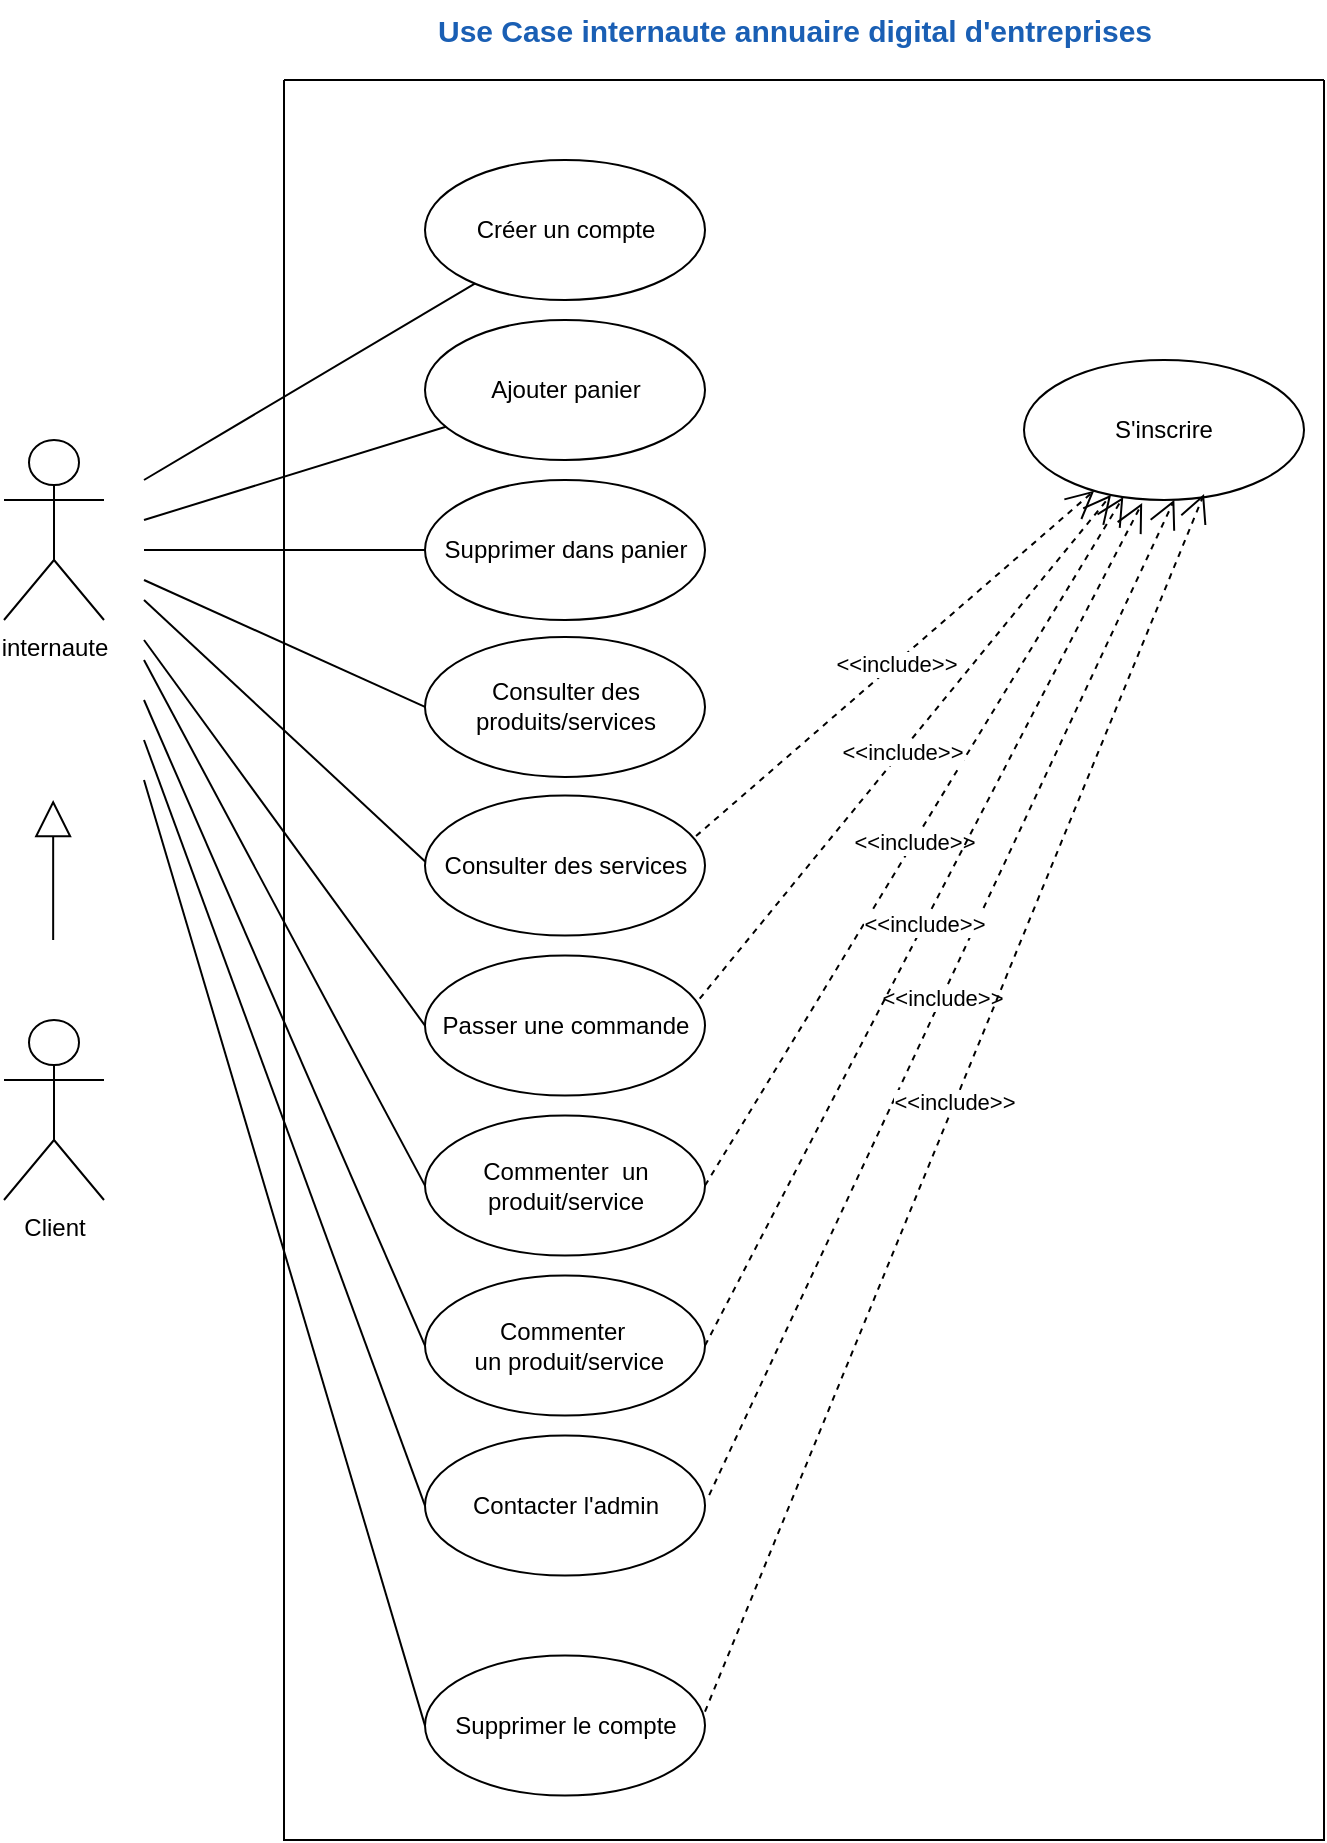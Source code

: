 <mxfile version="24.7.7">
  <diagram name="Page-1" id="bUEUwU-Q62BYzUw0XERP">
    <mxGraphModel dx="717" dy="1482" grid="1" gridSize="10" guides="1" tooltips="1" connect="1" arrows="1" fold="1" page="1" pageScale="1" pageWidth="850" pageHeight="1100" math="0" shadow="0">
      <root>
        <mxCell id="0" />
        <mxCell id="1" parent="0" />
        <mxCell id="_1SP2gPX3ro1V0lYQWk0-1" value="internaute" style="shape=umlActor;verticalLabelPosition=bottom;verticalAlign=top;html=1;outlineConnect=0;" parent="1" vertex="1">
          <mxGeometry x="50" y="180" width="50" height="90" as="geometry" />
        </mxCell>
        <mxCell id="_1SP2gPX3ro1V0lYQWk0-16" value="" style="swimlane;startSize=0;" parent="1" vertex="1">
          <mxGeometry x="190" width="520" height="880" as="geometry" />
        </mxCell>
        <mxCell id="_1SP2gPX3ro1V0lYQWk0-29" value="S&#39;inscrire" style="ellipse;whiteSpace=wrap;html=1;" parent="_1SP2gPX3ro1V0lYQWk0-16" vertex="1">
          <mxGeometry x="370" y="140" width="140" height="70" as="geometry" />
        </mxCell>
        <mxCell id="_1SP2gPX3ro1V0lYQWk0-47" value="&amp;lt;&amp;lt;include&amp;gt;&amp;gt;" style="endArrow=open;endSize=12;dashed=1;html=1;rounded=0;exitX=1;exitY=0.5;exitDx=0;exitDy=0;" parent="_1SP2gPX3ro1V0lYQWk0-16" source="_1SP2gPX3ro1V0lYQWk0-20" target="_1SP2gPX3ro1V0lYQWk0-29" edge="1">
          <mxGeometry width="160" relative="1" as="geometry">
            <mxPoint x="235" y="71.89" as="sourcePoint" />
            <mxPoint x="454.578" y="178.113" as="targetPoint" />
          </mxGeometry>
        </mxCell>
        <mxCell id="_1SP2gPX3ro1V0lYQWk0-48" value="&amp;lt;&amp;lt;include&amp;gt;&amp;gt;" style="endArrow=open;endSize=12;dashed=1;html=1;rounded=0;exitX=0.954;exitY=0.374;exitDx=0;exitDy=0;exitPerimeter=0;" parent="_1SP2gPX3ro1V0lYQWk0-16" source="_1SP2gPX3ro1V0lYQWk0-19" target="_1SP2gPX3ro1V0lYQWk0-29" edge="1">
          <mxGeometry width="160" relative="1" as="geometry">
            <mxPoint x="170" y="133.5" as="sourcePoint" />
            <mxPoint x="390" y="240" as="targetPoint" />
          </mxGeometry>
        </mxCell>
        <mxCell id="_1SP2gPX3ro1V0lYQWk0-49" value="&amp;lt;&amp;lt;include&amp;gt;&amp;gt;" style="endArrow=open;endSize=12;dashed=1;html=1;rounded=0;exitX=0.968;exitY=0.289;exitDx=0;exitDy=0;exitPerimeter=0;" parent="_1SP2gPX3ro1V0lYQWk0-16" source="_1SP2gPX3ro1V0lYQWk0-18" target="_1SP2gPX3ro1V0lYQWk0-29" edge="1">
          <mxGeometry width="160" relative="1" as="geometry">
            <mxPoint x="190" y="350" as="sourcePoint" />
            <mxPoint x="390" y="466.5" as="targetPoint" />
          </mxGeometry>
        </mxCell>
        <mxCell id="SZk2A1mEkm47gknhFR_O-5" value="Ajouter panier" style="ellipse;whiteSpace=wrap;html=1;" parent="_1SP2gPX3ro1V0lYQWk0-16" vertex="1">
          <mxGeometry x="70.5" y="120" width="140" height="70" as="geometry" />
        </mxCell>
        <mxCell id="SZk2A1mEkm47gknhFR_O-4" value="Supprimer dans panier" style="ellipse;whiteSpace=wrap;html=1;" parent="_1SP2gPX3ro1V0lYQWk0-16" vertex="1">
          <mxGeometry x="70.5" y="200" width="140" height="70" as="geometry" />
        </mxCell>
        <mxCell id="SZk2A1mEkm47gknhFR_O-1" value="Créer un compte" style="ellipse;whiteSpace=wrap;html=1;" parent="_1SP2gPX3ro1V0lYQWk0-16" vertex="1">
          <mxGeometry x="70.5" y="40" width="140" height="70" as="geometry" />
        </mxCell>
        <mxCell id="_1SP2gPX3ro1V0lYQWk0-17" value="Consulter des produits/services" style="ellipse;whiteSpace=wrap;html=1;" parent="_1SP2gPX3ro1V0lYQWk0-16" vertex="1">
          <mxGeometry x="70.5" y="278.45" width="140" height="70" as="geometry" />
        </mxCell>
        <mxCell id="_1SP2gPX3ro1V0lYQWk0-18" value="Consulter des services" style="ellipse;whiteSpace=wrap;html=1;" parent="_1SP2gPX3ro1V0lYQWk0-16" vertex="1">
          <mxGeometry x="70.5" y="357.8" width="140" height="70" as="geometry" />
        </mxCell>
        <mxCell id="_1SP2gPX3ro1V0lYQWk0-19" value="Passer une commande" style="ellipse;whiteSpace=wrap;html=1;" parent="_1SP2gPX3ro1V0lYQWk0-16" vertex="1">
          <mxGeometry x="70.5" y="437.8" width="140" height="70" as="geometry" />
        </mxCell>
        <mxCell id="_1SP2gPX3ro1V0lYQWk0-20" value="Commenter&amp;nbsp; un produit/service" style="ellipse;whiteSpace=wrap;html=1;" parent="_1SP2gPX3ro1V0lYQWk0-16" vertex="1">
          <mxGeometry x="70.5" y="517.8" width="140" height="70" as="geometry" />
        </mxCell>
        <mxCell id="_1SP2gPX3ro1V0lYQWk0-26" value="&lt;div&gt;Commenter&amp;nbsp;&lt;/div&gt;&lt;div&gt;&amp;nbsp;un produit/service&lt;/div&gt;" style="ellipse;whiteSpace=wrap;html=1;" parent="_1SP2gPX3ro1V0lYQWk0-16" vertex="1">
          <mxGeometry x="70.5" y="597.8" width="140" height="70" as="geometry" />
        </mxCell>
        <mxCell id="_1SP2gPX3ro1V0lYQWk0-27" value="Contacter l&#39;admin" style="ellipse;whiteSpace=wrap;html=1;" parent="_1SP2gPX3ro1V0lYQWk0-16" vertex="1">
          <mxGeometry x="70.5" y="677.8" width="140" height="70" as="geometry" />
        </mxCell>
        <mxCell id="_1SP2gPX3ro1V0lYQWk0-43" value="" style="endArrow=none;html=1;rounded=0;entryX=0;entryY=0.5;entryDx=0;entryDy=0;" parent="_1SP2gPX3ro1V0lYQWk0-16" edge="1">
          <mxGeometry relative="1" as="geometry">
            <mxPoint x="-70" y="310" as="sourcePoint" />
            <mxPoint x="70.5" y="632.8" as="targetPoint" />
          </mxGeometry>
        </mxCell>
        <mxCell id="_1SP2gPX3ro1V0lYQWk0-44" value="" style="endArrow=none;html=1;rounded=0;entryX=0;entryY=0.5;entryDx=0;entryDy=0;" parent="_1SP2gPX3ro1V0lYQWk0-16" edge="1">
          <mxGeometry relative="1" as="geometry">
            <mxPoint x="-70" y="330" as="sourcePoint" />
            <mxPoint x="70.5" y="712.8" as="targetPoint" />
          </mxGeometry>
        </mxCell>
        <mxCell id="_1SP2gPX3ro1V0lYQWk0-41" value="" style="endArrow=none;html=1;rounded=0;entryX=0;entryY=0.5;entryDx=0;entryDy=0;" parent="_1SP2gPX3ro1V0lYQWk0-16" edge="1">
          <mxGeometry relative="1" as="geometry">
            <mxPoint x="-70" y="280" as="sourcePoint" />
            <mxPoint x="70.5" y="472.8" as="targetPoint" />
          </mxGeometry>
        </mxCell>
        <mxCell id="_1SP2gPX3ro1V0lYQWk0-42" value="" style="endArrow=none;html=1;rounded=0;entryX=0;entryY=0.5;entryDx=0;entryDy=0;" parent="_1SP2gPX3ro1V0lYQWk0-16" edge="1">
          <mxGeometry relative="1" as="geometry">
            <mxPoint x="-70" y="290" as="sourcePoint" />
            <mxPoint x="70.5" y="552.8" as="targetPoint" />
          </mxGeometry>
        </mxCell>
        <mxCell id="_1SP2gPX3ro1V0lYQWk0-30" value="" style="endArrow=none;html=1;rounded=0;" parent="_1SP2gPX3ro1V0lYQWk0-16" edge="1">
          <mxGeometry relative="1" as="geometry">
            <mxPoint x="-70" y="260" as="sourcePoint" />
            <mxPoint x="70.693" y="390.853" as="targetPoint" />
          </mxGeometry>
        </mxCell>
        <mxCell id="SZk2A1mEkm47gknhFR_O-3" value="" style="endArrow=none;html=1;rounded=0;entryX=0;entryY=0.5;entryDx=0;entryDy=0;" parent="_1SP2gPX3ro1V0lYQWk0-16" edge="1" target="_1SP2gPX3ro1V0lYQWk0-17">
          <mxGeometry relative="1" as="geometry">
            <mxPoint x="-70" y="250" as="sourcePoint" />
            <mxPoint x="78.819" y="329.999" as="targetPoint" />
          </mxGeometry>
        </mxCell>
        <mxCell id="SZk2A1mEkm47gknhFR_O-10" value="" style="endArrow=none;html=1;rounded=0;" parent="_1SP2gPX3ro1V0lYQWk0-16" target="SZk2A1mEkm47gknhFR_O-1" edge="1">
          <mxGeometry relative="1" as="geometry">
            <mxPoint x="-70" y="200" as="sourcePoint" />
            <mxPoint x="63.319" y="135.779" as="targetPoint" />
          </mxGeometry>
        </mxCell>
        <mxCell id="FpshHeZ8C7Dkaik3xRZZ-6" value="&amp;lt;&amp;lt;include&amp;gt;&amp;gt;" style="endArrow=open;endSize=12;dashed=1;html=1;rounded=0;exitX=1.015;exitY=0.425;exitDx=0;exitDy=0;exitPerimeter=0;entryX=0.537;entryY=0.998;entryDx=0;entryDy=0;entryPerimeter=0;" edge="1" parent="_1SP2gPX3ro1V0lYQWk0-16" source="_1SP2gPX3ro1V0lYQWk0-27" target="_1SP2gPX3ro1V0lYQWk0-29">
          <mxGeometry width="160" relative="1" as="geometry">
            <mxPoint x="210.5" y="715" as="sourcePoint" />
            <mxPoint x="430.5" y="300" as="targetPoint" />
          </mxGeometry>
        </mxCell>
        <mxCell id="SZk2A1mEkm47gknhFR_O-34" value="&amp;lt;&amp;lt;include&amp;gt;&amp;gt;" style="endArrow=open;endSize=12;dashed=1;html=1;rounded=0;exitX=1;exitY=0.5;exitDx=0;exitDy=0;entryX=0.422;entryY=1.022;entryDx=0;entryDy=0;entryPerimeter=0;" parent="_1SP2gPX3ro1V0lYQWk0-16" source="_1SP2gPX3ro1V0lYQWk0-26" edge="1" target="_1SP2gPX3ro1V0lYQWk0-29">
          <mxGeometry width="160" relative="1" as="geometry">
            <mxPoint x="221" y="563" as="sourcePoint" />
            <mxPoint x="430" y="218" as="targetPoint" />
          </mxGeometry>
        </mxCell>
        <mxCell id="_1SP2gPX3ro1V0lYQWk0-53" value="&lt;b&gt;&lt;font style=&quot;font-size: 15px;&quot; color=&quot;#1a5fb4&quot;&gt;Use Case internaute annuaire digital d&#39;entreprises&lt;/font&gt;&lt;/b&gt;" style="text;html=1;align=center;verticalAlign=middle;resizable=0;points=[];autosize=1;strokeColor=none;fillColor=none;" parent="1" vertex="1">
          <mxGeometry x="255" y="-40" width="380" height="30" as="geometry" />
        </mxCell>
        <mxCell id="_1SP2gPX3ro1V0lYQWk0-7" value="" style="endArrow=block;endSize=16;endFill=0;html=1;rounded=0;" parent="1" edge="1">
          <mxGeometry width="160" relative="1" as="geometry">
            <mxPoint x="74.58" y="430" as="sourcePoint" />
            <mxPoint x="74.58" y="360" as="targetPoint" />
          </mxGeometry>
        </mxCell>
        <mxCell id="_1SP2gPX3ro1V0lYQWk0-45" value="" style="endArrow=none;html=1;rounded=0;entryX=0;entryY=0.5;entryDx=0;entryDy=0;" parent="1" target="_1SP2gPX3ro1V0lYQWk0-28" edge="1">
          <mxGeometry relative="1" as="geometry">
            <mxPoint x="120" y="350" as="sourcePoint" />
            <mxPoint x="260.5" y="801.55" as="targetPoint" />
          </mxGeometry>
        </mxCell>
        <mxCell id="_1SP2gPX3ro1V0lYQWk0-28" value="Supprimer le compte" style="ellipse;whiteSpace=wrap;html=1;" parent="1" vertex="1">
          <mxGeometry x="260.5" y="787.8" width="140" height="70" as="geometry" />
        </mxCell>
        <mxCell id="_1SP2gPX3ro1V0lYQWk0-51" value="&amp;lt;&amp;lt;include&amp;gt;&amp;gt;" style="endArrow=open;endSize=12;dashed=1;html=1;rounded=0;exitX=1;exitY=0.4;exitDx=0;exitDy=0;exitPerimeter=0;entryX=0.643;entryY=0.957;entryDx=0;entryDy=0;entryPerimeter=0;" parent="1" source="_1SP2gPX3ro1V0lYQWk0-28" target="_1SP2gPX3ro1V0lYQWk0-29" edge="1">
          <mxGeometry width="160" relative="1" as="geometry">
            <mxPoint x="360" y="522" as="sourcePoint" />
            <mxPoint x="574" y="290" as="targetPoint" />
          </mxGeometry>
        </mxCell>
        <mxCell id="SZk2A1mEkm47gknhFR_O-32" value="" style="endArrow=none;html=1;rounded=0;" parent="1" target="SZk2A1mEkm47gknhFR_O-5" edge="1">
          <mxGeometry relative="1" as="geometry">
            <mxPoint x="120" y="220" as="sourcePoint" />
            <mxPoint x="288" y="108" as="targetPoint" />
          </mxGeometry>
        </mxCell>
        <mxCell id="SZk2A1mEkm47gknhFR_O-33" value="" style="endArrow=none;html=1;rounded=0;" parent="1" target="SZk2A1mEkm47gknhFR_O-4" edge="1">
          <mxGeometry relative="1" as="geometry">
            <mxPoint x="120" y="235" as="sourcePoint" />
            <mxPoint x="278" y="181" as="targetPoint" />
          </mxGeometry>
        </mxCell>
        <mxCell id="FpshHeZ8C7Dkaik3xRZZ-1" value="Client" style="shape=umlActor;verticalLabelPosition=bottom;verticalAlign=top;html=1;outlineConnect=0;" vertex="1" parent="1">
          <mxGeometry x="50" y="470" width="50" height="90" as="geometry" />
        </mxCell>
      </root>
    </mxGraphModel>
  </diagram>
</mxfile>
